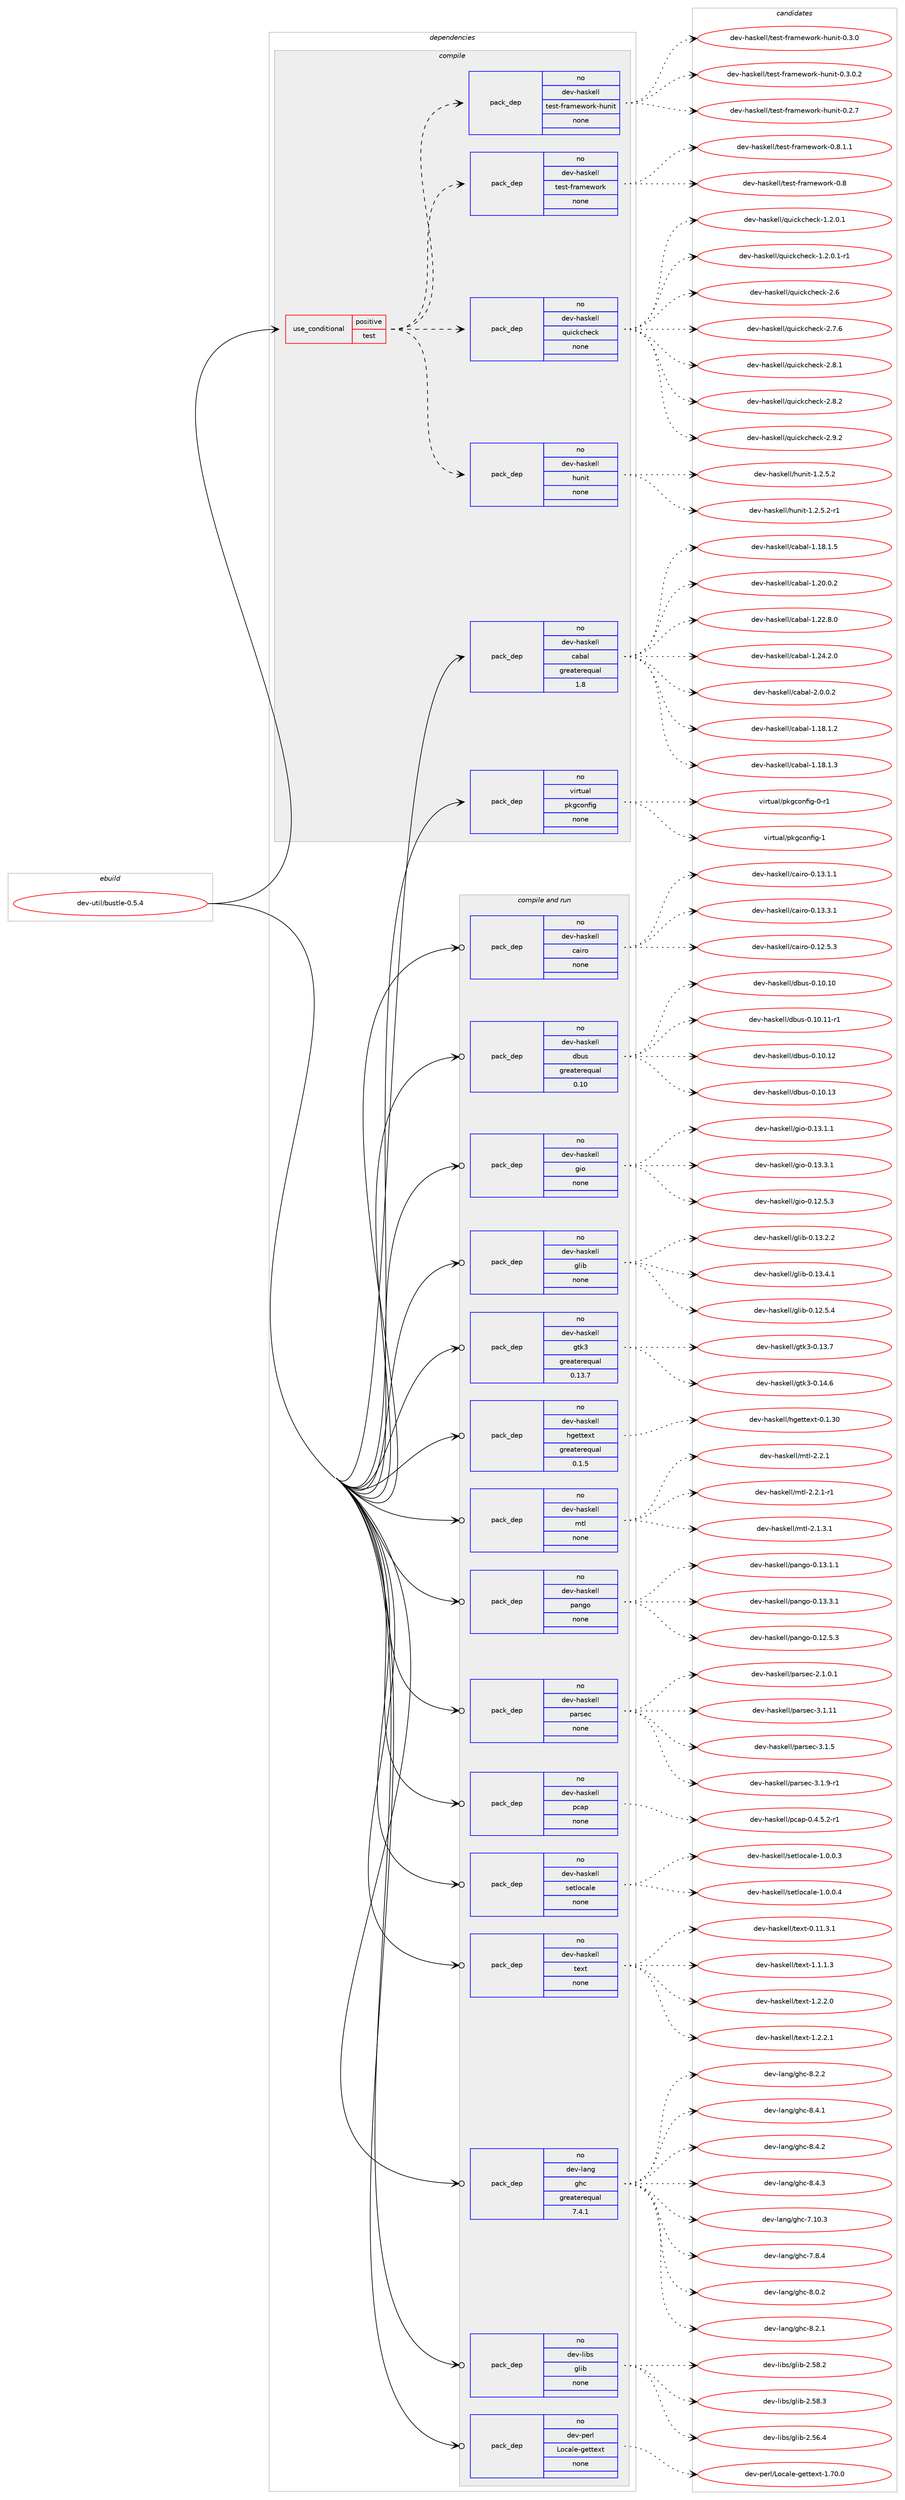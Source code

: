 digraph prolog {

# *************
# Graph options
# *************

newrank=true;
concentrate=true;
compound=true;
graph [rankdir=LR,fontname=Helvetica,fontsize=10,ranksep=1.5];#, ranksep=2.5, nodesep=0.2];
edge  [arrowhead=vee];
node  [fontname=Helvetica,fontsize=10];

# **********
# The ebuild
# **********

subgraph cluster_leftcol {
color=gray;
rank=same;
label=<<i>ebuild</i>>;
id [label="dev-util/bustle-0.5.4", color=red, width=4, href="../dev-util/bustle-0.5.4.svg"];
}

# ****************
# The dependencies
# ****************

subgraph cluster_midcol {
color=gray;
label=<<i>dependencies</i>>;
subgraph cluster_compile {
fillcolor="#eeeeee";
style=filled;
label=<<i>compile</i>>;
subgraph cond423356 {
dependency1541828 [label=<<TABLE BORDER="0" CELLBORDER="1" CELLSPACING="0" CELLPADDING="4"><TR><TD ROWSPAN="3" CELLPADDING="10">use_conditional</TD></TR><TR><TD>positive</TD></TR><TR><TD>test</TD></TR></TABLE>>, shape=none, color=red];
subgraph pack1094873 {
dependency1541829 [label=<<TABLE BORDER="0" CELLBORDER="1" CELLSPACING="0" CELLPADDING="4" WIDTH="220"><TR><TD ROWSPAN="6" CELLPADDING="30">pack_dep</TD></TR><TR><TD WIDTH="110">no</TD></TR><TR><TD>dev-haskell</TD></TR><TR><TD>hunit</TD></TR><TR><TD>none</TD></TR><TR><TD></TD></TR></TABLE>>, shape=none, color=blue];
}
dependency1541828:e -> dependency1541829:w [weight=20,style="dashed",arrowhead="vee"];
subgraph pack1094874 {
dependency1541830 [label=<<TABLE BORDER="0" CELLBORDER="1" CELLSPACING="0" CELLPADDING="4" WIDTH="220"><TR><TD ROWSPAN="6" CELLPADDING="30">pack_dep</TD></TR><TR><TD WIDTH="110">no</TD></TR><TR><TD>dev-haskell</TD></TR><TR><TD>quickcheck</TD></TR><TR><TD>none</TD></TR><TR><TD></TD></TR></TABLE>>, shape=none, color=blue];
}
dependency1541828:e -> dependency1541830:w [weight=20,style="dashed",arrowhead="vee"];
subgraph pack1094875 {
dependency1541831 [label=<<TABLE BORDER="0" CELLBORDER="1" CELLSPACING="0" CELLPADDING="4" WIDTH="220"><TR><TD ROWSPAN="6" CELLPADDING="30">pack_dep</TD></TR><TR><TD WIDTH="110">no</TD></TR><TR><TD>dev-haskell</TD></TR><TR><TD>test-framework</TD></TR><TR><TD>none</TD></TR><TR><TD></TD></TR></TABLE>>, shape=none, color=blue];
}
dependency1541828:e -> dependency1541831:w [weight=20,style="dashed",arrowhead="vee"];
subgraph pack1094876 {
dependency1541832 [label=<<TABLE BORDER="0" CELLBORDER="1" CELLSPACING="0" CELLPADDING="4" WIDTH="220"><TR><TD ROWSPAN="6" CELLPADDING="30">pack_dep</TD></TR><TR><TD WIDTH="110">no</TD></TR><TR><TD>dev-haskell</TD></TR><TR><TD>test-framework-hunit</TD></TR><TR><TD>none</TD></TR><TR><TD></TD></TR></TABLE>>, shape=none, color=blue];
}
dependency1541828:e -> dependency1541832:w [weight=20,style="dashed",arrowhead="vee"];
}
id:e -> dependency1541828:w [weight=20,style="solid",arrowhead="vee"];
subgraph pack1094877 {
dependency1541833 [label=<<TABLE BORDER="0" CELLBORDER="1" CELLSPACING="0" CELLPADDING="4" WIDTH="220"><TR><TD ROWSPAN="6" CELLPADDING="30">pack_dep</TD></TR><TR><TD WIDTH="110">no</TD></TR><TR><TD>dev-haskell</TD></TR><TR><TD>cabal</TD></TR><TR><TD>greaterequal</TD></TR><TR><TD>1.8</TD></TR></TABLE>>, shape=none, color=blue];
}
id:e -> dependency1541833:w [weight=20,style="solid",arrowhead="vee"];
subgraph pack1094878 {
dependency1541834 [label=<<TABLE BORDER="0" CELLBORDER="1" CELLSPACING="0" CELLPADDING="4" WIDTH="220"><TR><TD ROWSPAN="6" CELLPADDING="30">pack_dep</TD></TR><TR><TD WIDTH="110">no</TD></TR><TR><TD>virtual</TD></TR><TR><TD>pkgconfig</TD></TR><TR><TD>none</TD></TR><TR><TD></TD></TR></TABLE>>, shape=none, color=blue];
}
id:e -> dependency1541834:w [weight=20,style="solid",arrowhead="vee"];
}
subgraph cluster_compileandrun {
fillcolor="#eeeeee";
style=filled;
label=<<i>compile and run</i>>;
subgraph pack1094879 {
dependency1541835 [label=<<TABLE BORDER="0" CELLBORDER="1" CELLSPACING="0" CELLPADDING="4" WIDTH="220"><TR><TD ROWSPAN="6" CELLPADDING="30">pack_dep</TD></TR><TR><TD WIDTH="110">no</TD></TR><TR><TD>dev-haskell</TD></TR><TR><TD>cairo</TD></TR><TR><TD>none</TD></TR><TR><TD></TD></TR></TABLE>>, shape=none, color=blue];
}
id:e -> dependency1541835:w [weight=20,style="solid",arrowhead="odotvee"];
subgraph pack1094880 {
dependency1541836 [label=<<TABLE BORDER="0" CELLBORDER="1" CELLSPACING="0" CELLPADDING="4" WIDTH="220"><TR><TD ROWSPAN="6" CELLPADDING="30">pack_dep</TD></TR><TR><TD WIDTH="110">no</TD></TR><TR><TD>dev-haskell</TD></TR><TR><TD>dbus</TD></TR><TR><TD>greaterequal</TD></TR><TR><TD>0.10</TD></TR></TABLE>>, shape=none, color=blue];
}
id:e -> dependency1541836:w [weight=20,style="solid",arrowhead="odotvee"];
subgraph pack1094881 {
dependency1541837 [label=<<TABLE BORDER="0" CELLBORDER="1" CELLSPACING="0" CELLPADDING="4" WIDTH="220"><TR><TD ROWSPAN="6" CELLPADDING="30">pack_dep</TD></TR><TR><TD WIDTH="110">no</TD></TR><TR><TD>dev-haskell</TD></TR><TR><TD>gio</TD></TR><TR><TD>none</TD></TR><TR><TD></TD></TR></TABLE>>, shape=none, color=blue];
}
id:e -> dependency1541837:w [weight=20,style="solid",arrowhead="odotvee"];
subgraph pack1094882 {
dependency1541838 [label=<<TABLE BORDER="0" CELLBORDER="1" CELLSPACING="0" CELLPADDING="4" WIDTH="220"><TR><TD ROWSPAN="6" CELLPADDING="30">pack_dep</TD></TR><TR><TD WIDTH="110">no</TD></TR><TR><TD>dev-haskell</TD></TR><TR><TD>glib</TD></TR><TR><TD>none</TD></TR><TR><TD></TD></TR></TABLE>>, shape=none, color=blue];
}
id:e -> dependency1541838:w [weight=20,style="solid",arrowhead="odotvee"];
subgraph pack1094883 {
dependency1541839 [label=<<TABLE BORDER="0" CELLBORDER="1" CELLSPACING="0" CELLPADDING="4" WIDTH="220"><TR><TD ROWSPAN="6" CELLPADDING="30">pack_dep</TD></TR><TR><TD WIDTH="110">no</TD></TR><TR><TD>dev-haskell</TD></TR><TR><TD>gtk3</TD></TR><TR><TD>greaterequal</TD></TR><TR><TD>0.13.7</TD></TR></TABLE>>, shape=none, color=blue];
}
id:e -> dependency1541839:w [weight=20,style="solid",arrowhead="odotvee"];
subgraph pack1094884 {
dependency1541840 [label=<<TABLE BORDER="0" CELLBORDER="1" CELLSPACING="0" CELLPADDING="4" WIDTH="220"><TR><TD ROWSPAN="6" CELLPADDING="30">pack_dep</TD></TR><TR><TD WIDTH="110">no</TD></TR><TR><TD>dev-haskell</TD></TR><TR><TD>hgettext</TD></TR><TR><TD>greaterequal</TD></TR><TR><TD>0.1.5</TD></TR></TABLE>>, shape=none, color=blue];
}
id:e -> dependency1541840:w [weight=20,style="solid",arrowhead="odotvee"];
subgraph pack1094885 {
dependency1541841 [label=<<TABLE BORDER="0" CELLBORDER="1" CELLSPACING="0" CELLPADDING="4" WIDTH="220"><TR><TD ROWSPAN="6" CELLPADDING="30">pack_dep</TD></TR><TR><TD WIDTH="110">no</TD></TR><TR><TD>dev-haskell</TD></TR><TR><TD>mtl</TD></TR><TR><TD>none</TD></TR><TR><TD></TD></TR></TABLE>>, shape=none, color=blue];
}
id:e -> dependency1541841:w [weight=20,style="solid",arrowhead="odotvee"];
subgraph pack1094886 {
dependency1541842 [label=<<TABLE BORDER="0" CELLBORDER="1" CELLSPACING="0" CELLPADDING="4" WIDTH="220"><TR><TD ROWSPAN="6" CELLPADDING="30">pack_dep</TD></TR><TR><TD WIDTH="110">no</TD></TR><TR><TD>dev-haskell</TD></TR><TR><TD>pango</TD></TR><TR><TD>none</TD></TR><TR><TD></TD></TR></TABLE>>, shape=none, color=blue];
}
id:e -> dependency1541842:w [weight=20,style="solid",arrowhead="odotvee"];
subgraph pack1094887 {
dependency1541843 [label=<<TABLE BORDER="0" CELLBORDER="1" CELLSPACING="0" CELLPADDING="4" WIDTH="220"><TR><TD ROWSPAN="6" CELLPADDING="30">pack_dep</TD></TR><TR><TD WIDTH="110">no</TD></TR><TR><TD>dev-haskell</TD></TR><TR><TD>parsec</TD></TR><TR><TD>none</TD></TR><TR><TD></TD></TR></TABLE>>, shape=none, color=blue];
}
id:e -> dependency1541843:w [weight=20,style="solid",arrowhead="odotvee"];
subgraph pack1094888 {
dependency1541844 [label=<<TABLE BORDER="0" CELLBORDER="1" CELLSPACING="0" CELLPADDING="4" WIDTH="220"><TR><TD ROWSPAN="6" CELLPADDING="30">pack_dep</TD></TR><TR><TD WIDTH="110">no</TD></TR><TR><TD>dev-haskell</TD></TR><TR><TD>pcap</TD></TR><TR><TD>none</TD></TR><TR><TD></TD></TR></TABLE>>, shape=none, color=blue];
}
id:e -> dependency1541844:w [weight=20,style="solid",arrowhead="odotvee"];
subgraph pack1094889 {
dependency1541845 [label=<<TABLE BORDER="0" CELLBORDER="1" CELLSPACING="0" CELLPADDING="4" WIDTH="220"><TR><TD ROWSPAN="6" CELLPADDING="30">pack_dep</TD></TR><TR><TD WIDTH="110">no</TD></TR><TR><TD>dev-haskell</TD></TR><TR><TD>setlocale</TD></TR><TR><TD>none</TD></TR><TR><TD></TD></TR></TABLE>>, shape=none, color=blue];
}
id:e -> dependency1541845:w [weight=20,style="solid",arrowhead="odotvee"];
subgraph pack1094890 {
dependency1541846 [label=<<TABLE BORDER="0" CELLBORDER="1" CELLSPACING="0" CELLPADDING="4" WIDTH="220"><TR><TD ROWSPAN="6" CELLPADDING="30">pack_dep</TD></TR><TR><TD WIDTH="110">no</TD></TR><TR><TD>dev-haskell</TD></TR><TR><TD>text</TD></TR><TR><TD>none</TD></TR><TR><TD></TD></TR></TABLE>>, shape=none, color=blue];
}
id:e -> dependency1541846:w [weight=20,style="solid",arrowhead="odotvee"];
subgraph pack1094891 {
dependency1541847 [label=<<TABLE BORDER="0" CELLBORDER="1" CELLSPACING="0" CELLPADDING="4" WIDTH="220"><TR><TD ROWSPAN="6" CELLPADDING="30">pack_dep</TD></TR><TR><TD WIDTH="110">no</TD></TR><TR><TD>dev-lang</TD></TR><TR><TD>ghc</TD></TR><TR><TD>greaterequal</TD></TR><TR><TD>7.4.1</TD></TR></TABLE>>, shape=none, color=blue];
}
id:e -> dependency1541847:w [weight=20,style="solid",arrowhead="odotvee"];
subgraph pack1094892 {
dependency1541848 [label=<<TABLE BORDER="0" CELLBORDER="1" CELLSPACING="0" CELLPADDING="4" WIDTH="220"><TR><TD ROWSPAN="6" CELLPADDING="30">pack_dep</TD></TR><TR><TD WIDTH="110">no</TD></TR><TR><TD>dev-libs</TD></TR><TR><TD>glib</TD></TR><TR><TD>none</TD></TR><TR><TD></TD></TR></TABLE>>, shape=none, color=blue];
}
id:e -> dependency1541848:w [weight=20,style="solid",arrowhead="odotvee"];
subgraph pack1094893 {
dependency1541849 [label=<<TABLE BORDER="0" CELLBORDER="1" CELLSPACING="0" CELLPADDING="4" WIDTH="220"><TR><TD ROWSPAN="6" CELLPADDING="30">pack_dep</TD></TR><TR><TD WIDTH="110">no</TD></TR><TR><TD>dev-perl</TD></TR><TR><TD>Locale-gettext</TD></TR><TR><TD>none</TD></TR><TR><TD></TD></TR></TABLE>>, shape=none, color=blue];
}
id:e -> dependency1541849:w [weight=20,style="solid",arrowhead="odotvee"];
}
subgraph cluster_run {
fillcolor="#eeeeee";
style=filled;
label=<<i>run</i>>;
}
}

# **************
# The candidates
# **************

subgraph cluster_choices {
rank=same;
color=gray;
label=<<i>candidates</i>>;

subgraph choice1094873 {
color=black;
nodesep=1;
choice1001011184510497115107101108108471041171101051164549465046534650 [label="dev-haskell/hunit-1.2.5.2", color=red, width=4,href="../dev-haskell/hunit-1.2.5.2.svg"];
choice10010111845104971151071011081084710411711010511645494650465346504511449 [label="dev-haskell/hunit-1.2.5.2-r1", color=red, width=4,href="../dev-haskell/hunit-1.2.5.2-r1.svg"];
dependency1541829:e -> choice1001011184510497115107101108108471041171101051164549465046534650:w [style=dotted,weight="100"];
dependency1541829:e -> choice10010111845104971151071011081084710411711010511645494650465346504511449:w [style=dotted,weight="100"];
}
subgraph choice1094874 {
color=black;
nodesep=1;
choice1001011184510497115107101108108471131171059910799104101991074549465046484649 [label="dev-haskell/quickcheck-1.2.0.1", color=red, width=4,href="../dev-haskell/quickcheck-1.2.0.1.svg"];
choice10010111845104971151071011081084711311710599107991041019910745494650464846494511449 [label="dev-haskell/quickcheck-1.2.0.1-r1", color=red, width=4,href="../dev-haskell/quickcheck-1.2.0.1-r1.svg"];
choice10010111845104971151071011081084711311710599107991041019910745504654 [label="dev-haskell/quickcheck-2.6", color=red, width=4,href="../dev-haskell/quickcheck-2.6.svg"];
choice100101118451049711510710110810847113117105991079910410199107455046554654 [label="dev-haskell/quickcheck-2.7.6", color=red, width=4,href="../dev-haskell/quickcheck-2.7.6.svg"];
choice100101118451049711510710110810847113117105991079910410199107455046564649 [label="dev-haskell/quickcheck-2.8.1", color=red, width=4,href="../dev-haskell/quickcheck-2.8.1.svg"];
choice100101118451049711510710110810847113117105991079910410199107455046564650 [label="dev-haskell/quickcheck-2.8.2", color=red, width=4,href="../dev-haskell/quickcheck-2.8.2.svg"];
choice100101118451049711510710110810847113117105991079910410199107455046574650 [label="dev-haskell/quickcheck-2.9.2", color=red, width=4,href="../dev-haskell/quickcheck-2.9.2.svg"];
dependency1541830:e -> choice1001011184510497115107101108108471131171059910799104101991074549465046484649:w [style=dotted,weight="100"];
dependency1541830:e -> choice10010111845104971151071011081084711311710599107991041019910745494650464846494511449:w [style=dotted,weight="100"];
dependency1541830:e -> choice10010111845104971151071011081084711311710599107991041019910745504654:w [style=dotted,weight="100"];
dependency1541830:e -> choice100101118451049711510710110810847113117105991079910410199107455046554654:w [style=dotted,weight="100"];
dependency1541830:e -> choice100101118451049711510710110810847113117105991079910410199107455046564649:w [style=dotted,weight="100"];
dependency1541830:e -> choice100101118451049711510710110810847113117105991079910410199107455046564650:w [style=dotted,weight="100"];
dependency1541830:e -> choice100101118451049711510710110810847113117105991079910410199107455046574650:w [style=dotted,weight="100"];
}
subgraph choice1094875 {
color=black;
nodesep=1;
choice100101118451049711510710110810847116101115116451021149710910111911111410745484656 [label="dev-haskell/test-framework-0.8", color=red, width=4,href="../dev-haskell/test-framework-0.8.svg"];
choice10010111845104971151071011081084711610111511645102114971091011191111141074548465646494649 [label="dev-haskell/test-framework-0.8.1.1", color=red, width=4,href="../dev-haskell/test-framework-0.8.1.1.svg"];
dependency1541831:e -> choice100101118451049711510710110810847116101115116451021149710910111911111410745484656:w [style=dotted,weight="100"];
dependency1541831:e -> choice10010111845104971151071011081084711610111511645102114971091011191111141074548465646494649:w [style=dotted,weight="100"];
}
subgraph choice1094876 {
color=black;
nodesep=1;
choice100101118451049711510710110810847116101115116451021149710910111911111410745104117110105116454846504655 [label="dev-haskell/test-framework-hunit-0.2.7", color=red, width=4,href="../dev-haskell/test-framework-hunit-0.2.7.svg"];
choice100101118451049711510710110810847116101115116451021149710910111911111410745104117110105116454846514648 [label="dev-haskell/test-framework-hunit-0.3.0", color=red, width=4,href="../dev-haskell/test-framework-hunit-0.3.0.svg"];
choice1001011184510497115107101108108471161011151164510211497109101119111114107451041171101051164548465146484650 [label="dev-haskell/test-framework-hunit-0.3.0.2", color=red, width=4,href="../dev-haskell/test-framework-hunit-0.3.0.2.svg"];
dependency1541832:e -> choice100101118451049711510710110810847116101115116451021149710910111911111410745104117110105116454846504655:w [style=dotted,weight="100"];
dependency1541832:e -> choice100101118451049711510710110810847116101115116451021149710910111911111410745104117110105116454846514648:w [style=dotted,weight="100"];
dependency1541832:e -> choice1001011184510497115107101108108471161011151164510211497109101119111114107451041171101051164548465146484650:w [style=dotted,weight="100"];
}
subgraph choice1094877 {
color=black;
nodesep=1;
choice10010111845104971151071011081084799979897108454946495646494650 [label="dev-haskell/cabal-1.18.1.2", color=red, width=4,href="../dev-haskell/cabal-1.18.1.2.svg"];
choice10010111845104971151071011081084799979897108454946495646494651 [label="dev-haskell/cabal-1.18.1.3", color=red, width=4,href="../dev-haskell/cabal-1.18.1.3.svg"];
choice10010111845104971151071011081084799979897108454946495646494653 [label="dev-haskell/cabal-1.18.1.5", color=red, width=4,href="../dev-haskell/cabal-1.18.1.5.svg"];
choice10010111845104971151071011081084799979897108454946504846484650 [label="dev-haskell/cabal-1.20.0.2", color=red, width=4,href="../dev-haskell/cabal-1.20.0.2.svg"];
choice10010111845104971151071011081084799979897108454946505046564648 [label="dev-haskell/cabal-1.22.8.0", color=red, width=4,href="../dev-haskell/cabal-1.22.8.0.svg"];
choice10010111845104971151071011081084799979897108454946505246504648 [label="dev-haskell/cabal-1.24.2.0", color=red, width=4,href="../dev-haskell/cabal-1.24.2.0.svg"];
choice100101118451049711510710110810847999798971084550464846484650 [label="dev-haskell/cabal-2.0.0.2", color=red, width=4,href="../dev-haskell/cabal-2.0.0.2.svg"];
dependency1541833:e -> choice10010111845104971151071011081084799979897108454946495646494650:w [style=dotted,weight="100"];
dependency1541833:e -> choice10010111845104971151071011081084799979897108454946495646494651:w [style=dotted,weight="100"];
dependency1541833:e -> choice10010111845104971151071011081084799979897108454946495646494653:w [style=dotted,weight="100"];
dependency1541833:e -> choice10010111845104971151071011081084799979897108454946504846484650:w [style=dotted,weight="100"];
dependency1541833:e -> choice10010111845104971151071011081084799979897108454946505046564648:w [style=dotted,weight="100"];
dependency1541833:e -> choice10010111845104971151071011081084799979897108454946505246504648:w [style=dotted,weight="100"];
dependency1541833:e -> choice100101118451049711510710110810847999798971084550464846484650:w [style=dotted,weight="100"];
}
subgraph choice1094878 {
color=black;
nodesep=1;
choice11810511411611797108471121071039911111010210510345484511449 [label="virtual/pkgconfig-0-r1", color=red, width=4,href="../virtual/pkgconfig-0-r1.svg"];
choice1181051141161179710847112107103991111101021051034549 [label="virtual/pkgconfig-1", color=red, width=4,href="../virtual/pkgconfig-1.svg"];
dependency1541834:e -> choice11810511411611797108471121071039911111010210510345484511449:w [style=dotted,weight="100"];
dependency1541834:e -> choice1181051141161179710847112107103991111101021051034549:w [style=dotted,weight="100"];
}
subgraph choice1094879 {
color=black;
nodesep=1;
choice1001011184510497115107101108108479997105114111454846495046534651 [label="dev-haskell/cairo-0.12.5.3", color=red, width=4,href="../dev-haskell/cairo-0.12.5.3.svg"];
choice1001011184510497115107101108108479997105114111454846495146494649 [label="dev-haskell/cairo-0.13.1.1", color=red, width=4,href="../dev-haskell/cairo-0.13.1.1.svg"];
choice1001011184510497115107101108108479997105114111454846495146514649 [label="dev-haskell/cairo-0.13.3.1", color=red, width=4,href="../dev-haskell/cairo-0.13.3.1.svg"];
dependency1541835:e -> choice1001011184510497115107101108108479997105114111454846495046534651:w [style=dotted,weight="100"];
dependency1541835:e -> choice1001011184510497115107101108108479997105114111454846495146494649:w [style=dotted,weight="100"];
dependency1541835:e -> choice1001011184510497115107101108108479997105114111454846495146514649:w [style=dotted,weight="100"];
}
subgraph choice1094880 {
color=black;
nodesep=1;
choice100101118451049711510710110810847100981171154548464948464948 [label="dev-haskell/dbus-0.10.10", color=red, width=4,href="../dev-haskell/dbus-0.10.10.svg"];
choice1001011184510497115107101108108471009811711545484649484649494511449 [label="dev-haskell/dbus-0.10.11-r1", color=red, width=4,href="../dev-haskell/dbus-0.10.11-r1.svg"];
choice100101118451049711510710110810847100981171154548464948464950 [label="dev-haskell/dbus-0.10.12", color=red, width=4,href="../dev-haskell/dbus-0.10.12.svg"];
choice100101118451049711510710110810847100981171154548464948464951 [label="dev-haskell/dbus-0.10.13", color=red, width=4,href="../dev-haskell/dbus-0.10.13.svg"];
dependency1541836:e -> choice100101118451049711510710110810847100981171154548464948464948:w [style=dotted,weight="100"];
dependency1541836:e -> choice1001011184510497115107101108108471009811711545484649484649494511449:w [style=dotted,weight="100"];
dependency1541836:e -> choice100101118451049711510710110810847100981171154548464948464950:w [style=dotted,weight="100"];
dependency1541836:e -> choice100101118451049711510710110810847100981171154548464948464951:w [style=dotted,weight="100"];
}
subgraph choice1094881 {
color=black;
nodesep=1;
choice100101118451049711510710110810847103105111454846495046534651 [label="dev-haskell/gio-0.12.5.3", color=red, width=4,href="../dev-haskell/gio-0.12.5.3.svg"];
choice100101118451049711510710110810847103105111454846495146494649 [label="dev-haskell/gio-0.13.1.1", color=red, width=4,href="../dev-haskell/gio-0.13.1.1.svg"];
choice100101118451049711510710110810847103105111454846495146514649 [label="dev-haskell/gio-0.13.3.1", color=red, width=4,href="../dev-haskell/gio-0.13.3.1.svg"];
dependency1541837:e -> choice100101118451049711510710110810847103105111454846495046534651:w [style=dotted,weight="100"];
dependency1541837:e -> choice100101118451049711510710110810847103105111454846495146494649:w [style=dotted,weight="100"];
dependency1541837:e -> choice100101118451049711510710110810847103105111454846495146514649:w [style=dotted,weight="100"];
}
subgraph choice1094882 {
color=black;
nodesep=1;
choice10010111845104971151071011081084710310810598454846495046534652 [label="dev-haskell/glib-0.12.5.4", color=red, width=4,href="../dev-haskell/glib-0.12.5.4.svg"];
choice10010111845104971151071011081084710310810598454846495146504650 [label="dev-haskell/glib-0.13.2.2", color=red, width=4,href="../dev-haskell/glib-0.13.2.2.svg"];
choice10010111845104971151071011081084710310810598454846495146524649 [label="dev-haskell/glib-0.13.4.1", color=red, width=4,href="../dev-haskell/glib-0.13.4.1.svg"];
dependency1541838:e -> choice10010111845104971151071011081084710310810598454846495046534652:w [style=dotted,weight="100"];
dependency1541838:e -> choice10010111845104971151071011081084710310810598454846495146504650:w [style=dotted,weight="100"];
dependency1541838:e -> choice10010111845104971151071011081084710310810598454846495146524649:w [style=dotted,weight="100"];
}
subgraph choice1094883 {
color=black;
nodesep=1;
choice1001011184510497115107101108108471031161075145484649514655 [label="dev-haskell/gtk3-0.13.7", color=red, width=4,href="../dev-haskell/gtk3-0.13.7.svg"];
choice1001011184510497115107101108108471031161075145484649524654 [label="dev-haskell/gtk3-0.14.6", color=red, width=4,href="../dev-haskell/gtk3-0.14.6.svg"];
dependency1541839:e -> choice1001011184510497115107101108108471031161075145484649514655:w [style=dotted,weight="100"];
dependency1541839:e -> choice1001011184510497115107101108108471031161075145484649524654:w [style=dotted,weight="100"];
}
subgraph choice1094884 {
color=black;
nodesep=1;
choice10010111845104971151071011081084710410310111611610112011645484649465148 [label="dev-haskell/hgettext-0.1.30", color=red, width=4,href="../dev-haskell/hgettext-0.1.30.svg"];
dependency1541840:e -> choice10010111845104971151071011081084710410310111611610112011645484649465148:w [style=dotted,weight="100"];
}
subgraph choice1094885 {
color=black;
nodesep=1;
choice1001011184510497115107101108108471091161084550464946514649 [label="dev-haskell/mtl-2.1.3.1", color=red, width=4,href="../dev-haskell/mtl-2.1.3.1.svg"];
choice100101118451049711510710110810847109116108455046504649 [label="dev-haskell/mtl-2.2.1", color=red, width=4,href="../dev-haskell/mtl-2.2.1.svg"];
choice1001011184510497115107101108108471091161084550465046494511449 [label="dev-haskell/mtl-2.2.1-r1", color=red, width=4,href="../dev-haskell/mtl-2.2.1-r1.svg"];
dependency1541841:e -> choice1001011184510497115107101108108471091161084550464946514649:w [style=dotted,weight="100"];
dependency1541841:e -> choice100101118451049711510710110810847109116108455046504649:w [style=dotted,weight="100"];
dependency1541841:e -> choice1001011184510497115107101108108471091161084550465046494511449:w [style=dotted,weight="100"];
}
subgraph choice1094886 {
color=black;
nodesep=1;
choice10010111845104971151071011081084711297110103111454846495046534651 [label="dev-haskell/pango-0.12.5.3", color=red, width=4,href="../dev-haskell/pango-0.12.5.3.svg"];
choice10010111845104971151071011081084711297110103111454846495146494649 [label="dev-haskell/pango-0.13.1.1", color=red, width=4,href="../dev-haskell/pango-0.13.1.1.svg"];
choice10010111845104971151071011081084711297110103111454846495146514649 [label="dev-haskell/pango-0.13.3.1", color=red, width=4,href="../dev-haskell/pango-0.13.3.1.svg"];
dependency1541842:e -> choice10010111845104971151071011081084711297110103111454846495046534651:w [style=dotted,weight="100"];
dependency1541842:e -> choice10010111845104971151071011081084711297110103111454846495146494649:w [style=dotted,weight="100"];
dependency1541842:e -> choice10010111845104971151071011081084711297110103111454846495146514649:w [style=dotted,weight="100"];
}
subgraph choice1094887 {
color=black;
nodesep=1;
choice10010111845104971151071011081084711297114115101994550464946484649 [label="dev-haskell/parsec-2.1.0.1", color=red, width=4,href="../dev-haskell/parsec-2.1.0.1.svg"];
choice100101118451049711510710110810847112971141151019945514649464949 [label="dev-haskell/parsec-3.1.11", color=red, width=4,href="../dev-haskell/parsec-3.1.11.svg"];
choice1001011184510497115107101108108471129711411510199455146494653 [label="dev-haskell/parsec-3.1.5", color=red, width=4,href="../dev-haskell/parsec-3.1.5.svg"];
choice10010111845104971151071011081084711297114115101994551464946574511449 [label="dev-haskell/parsec-3.1.9-r1", color=red, width=4,href="../dev-haskell/parsec-3.1.9-r1.svg"];
dependency1541843:e -> choice10010111845104971151071011081084711297114115101994550464946484649:w [style=dotted,weight="100"];
dependency1541843:e -> choice100101118451049711510710110810847112971141151019945514649464949:w [style=dotted,weight="100"];
dependency1541843:e -> choice1001011184510497115107101108108471129711411510199455146494653:w [style=dotted,weight="100"];
dependency1541843:e -> choice10010111845104971151071011081084711297114115101994551464946574511449:w [style=dotted,weight="100"];
}
subgraph choice1094888 {
color=black;
nodesep=1;
choice100101118451049711510710110810847112999711245484652465346504511449 [label="dev-haskell/pcap-0.4.5.2-r1", color=red, width=4,href="../dev-haskell/pcap-0.4.5.2-r1.svg"];
dependency1541844:e -> choice100101118451049711510710110810847112999711245484652465346504511449:w [style=dotted,weight="100"];
}
subgraph choice1094889 {
color=black;
nodesep=1;
choice10010111845104971151071011081084711510111610811199971081014549464846484651 [label="dev-haskell/setlocale-1.0.0.3", color=red, width=4,href="../dev-haskell/setlocale-1.0.0.3.svg"];
choice10010111845104971151071011081084711510111610811199971081014549464846484652 [label="dev-haskell/setlocale-1.0.0.4", color=red, width=4,href="../dev-haskell/setlocale-1.0.0.4.svg"];
dependency1541845:e -> choice10010111845104971151071011081084711510111610811199971081014549464846484651:w [style=dotted,weight="100"];
dependency1541845:e -> choice10010111845104971151071011081084711510111610811199971081014549464846484652:w [style=dotted,weight="100"];
}
subgraph choice1094890 {
color=black;
nodesep=1;
choice100101118451049711510710110810847116101120116454846494946514649 [label="dev-haskell/text-0.11.3.1", color=red, width=4,href="../dev-haskell/text-0.11.3.1.svg"];
choice1001011184510497115107101108108471161011201164549464946494651 [label="dev-haskell/text-1.1.1.3", color=red, width=4,href="../dev-haskell/text-1.1.1.3.svg"];
choice1001011184510497115107101108108471161011201164549465046504648 [label="dev-haskell/text-1.2.2.0", color=red, width=4,href="../dev-haskell/text-1.2.2.0.svg"];
choice1001011184510497115107101108108471161011201164549465046504649 [label="dev-haskell/text-1.2.2.1", color=red, width=4,href="../dev-haskell/text-1.2.2.1.svg"];
dependency1541846:e -> choice100101118451049711510710110810847116101120116454846494946514649:w [style=dotted,weight="100"];
dependency1541846:e -> choice1001011184510497115107101108108471161011201164549464946494651:w [style=dotted,weight="100"];
dependency1541846:e -> choice1001011184510497115107101108108471161011201164549465046504648:w [style=dotted,weight="100"];
dependency1541846:e -> choice1001011184510497115107101108108471161011201164549465046504649:w [style=dotted,weight="100"];
}
subgraph choice1094891 {
color=black;
nodesep=1;
choice1001011184510897110103471031049945554649484651 [label="dev-lang/ghc-7.10.3", color=red, width=4,href="../dev-lang/ghc-7.10.3.svg"];
choice10010111845108971101034710310499455546564652 [label="dev-lang/ghc-7.8.4", color=red, width=4,href="../dev-lang/ghc-7.8.4.svg"];
choice10010111845108971101034710310499455646484650 [label="dev-lang/ghc-8.0.2", color=red, width=4,href="../dev-lang/ghc-8.0.2.svg"];
choice10010111845108971101034710310499455646504649 [label="dev-lang/ghc-8.2.1", color=red, width=4,href="../dev-lang/ghc-8.2.1.svg"];
choice10010111845108971101034710310499455646504650 [label="dev-lang/ghc-8.2.2", color=red, width=4,href="../dev-lang/ghc-8.2.2.svg"];
choice10010111845108971101034710310499455646524649 [label="dev-lang/ghc-8.4.1", color=red, width=4,href="../dev-lang/ghc-8.4.1.svg"];
choice10010111845108971101034710310499455646524650 [label="dev-lang/ghc-8.4.2", color=red, width=4,href="../dev-lang/ghc-8.4.2.svg"];
choice10010111845108971101034710310499455646524651 [label="dev-lang/ghc-8.4.3", color=red, width=4,href="../dev-lang/ghc-8.4.3.svg"];
dependency1541847:e -> choice1001011184510897110103471031049945554649484651:w [style=dotted,weight="100"];
dependency1541847:e -> choice10010111845108971101034710310499455546564652:w [style=dotted,weight="100"];
dependency1541847:e -> choice10010111845108971101034710310499455646484650:w [style=dotted,weight="100"];
dependency1541847:e -> choice10010111845108971101034710310499455646504649:w [style=dotted,weight="100"];
dependency1541847:e -> choice10010111845108971101034710310499455646504650:w [style=dotted,weight="100"];
dependency1541847:e -> choice10010111845108971101034710310499455646524649:w [style=dotted,weight="100"];
dependency1541847:e -> choice10010111845108971101034710310499455646524650:w [style=dotted,weight="100"];
dependency1541847:e -> choice10010111845108971101034710310499455646524651:w [style=dotted,weight="100"];
}
subgraph choice1094892 {
color=black;
nodesep=1;
choice1001011184510810598115471031081059845504653544652 [label="dev-libs/glib-2.56.4", color=red, width=4,href="../dev-libs/glib-2.56.4.svg"];
choice1001011184510810598115471031081059845504653564650 [label="dev-libs/glib-2.58.2", color=red, width=4,href="../dev-libs/glib-2.58.2.svg"];
choice1001011184510810598115471031081059845504653564651 [label="dev-libs/glib-2.58.3", color=red, width=4,href="../dev-libs/glib-2.58.3.svg"];
dependency1541848:e -> choice1001011184510810598115471031081059845504653544652:w [style=dotted,weight="100"];
dependency1541848:e -> choice1001011184510810598115471031081059845504653564650:w [style=dotted,weight="100"];
dependency1541848:e -> choice1001011184510810598115471031081059845504653564651:w [style=dotted,weight="100"];
}
subgraph choice1094893 {
color=black;
nodesep=1;
choice10010111845112101114108477611199971081014510310111611610112011645494655484648 [label="dev-perl/Locale-gettext-1.70.0", color=red, width=4,href="../dev-perl/Locale-gettext-1.70.0.svg"];
dependency1541849:e -> choice10010111845112101114108477611199971081014510310111611610112011645494655484648:w [style=dotted,weight="100"];
}
}

}
